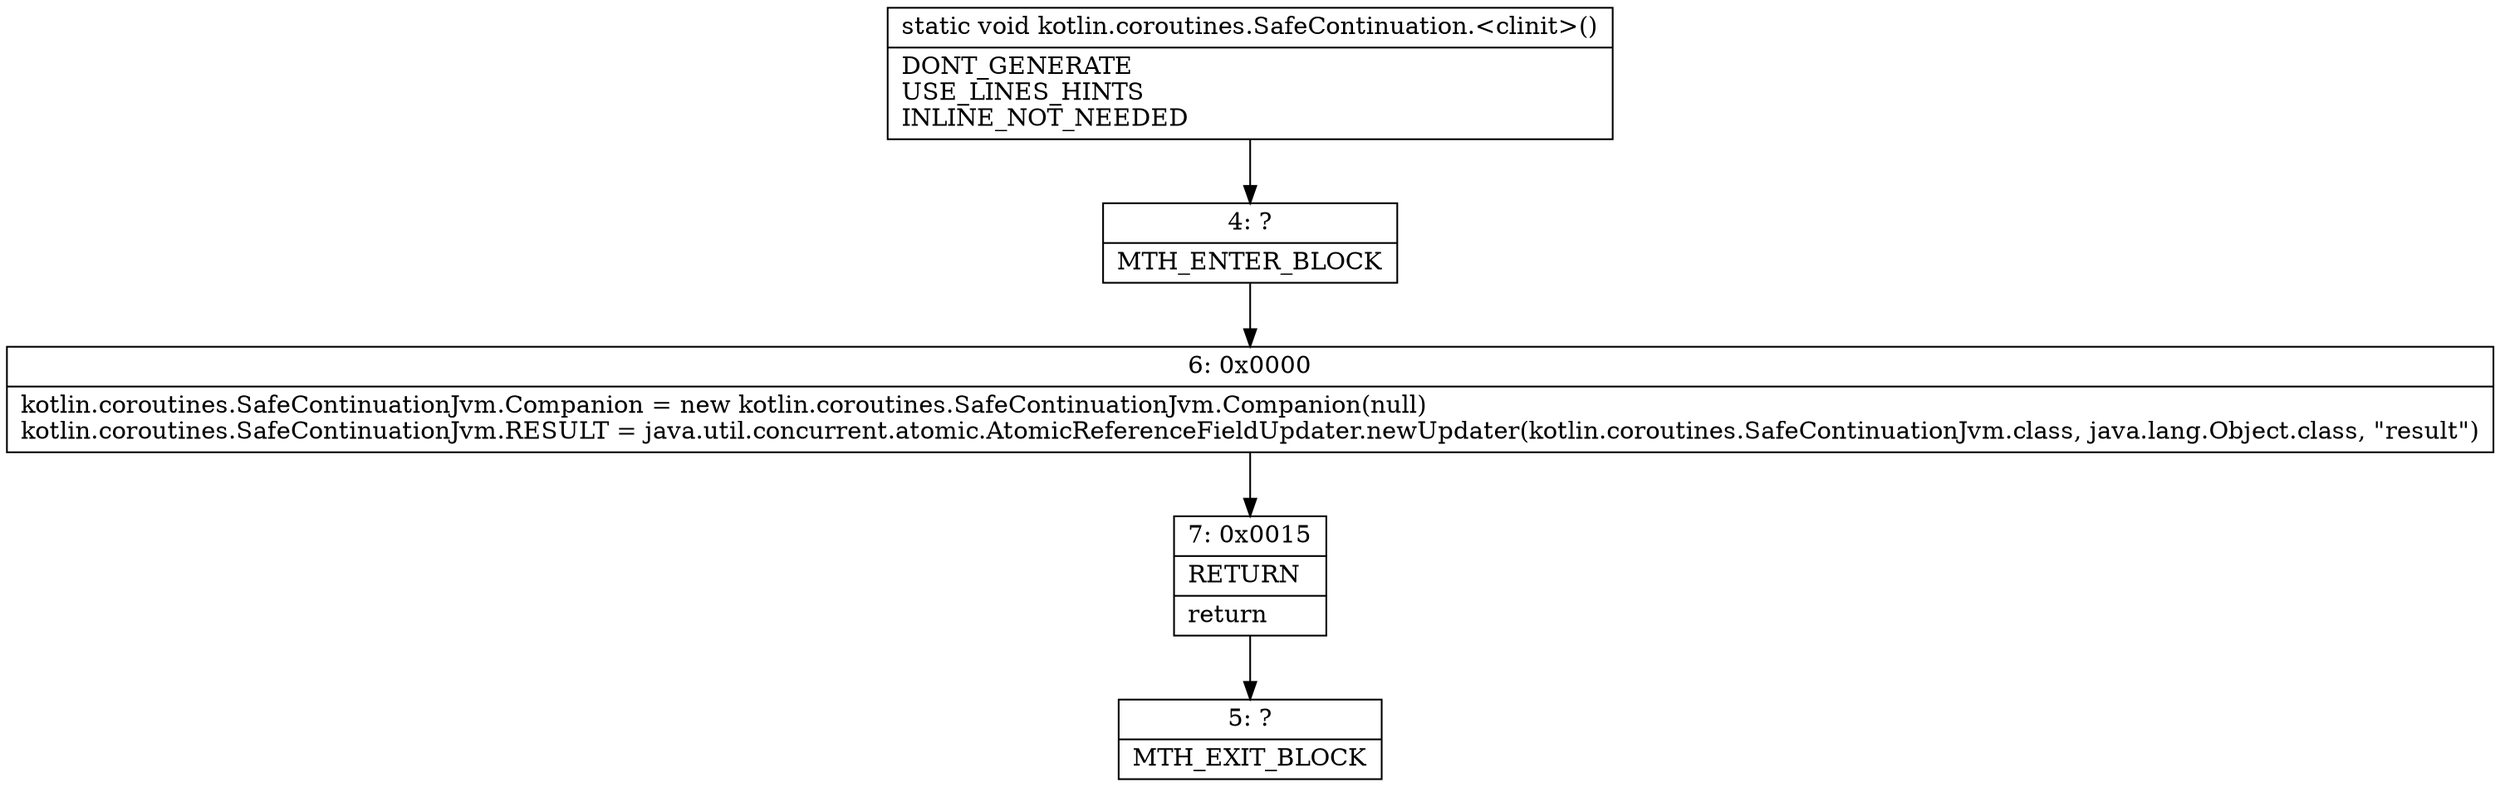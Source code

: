 digraph "CFG forkotlin.coroutines.SafeContinuation.\<clinit\>()V" {
Node_4 [shape=record,label="{4\:\ ?|MTH_ENTER_BLOCK\l}"];
Node_6 [shape=record,label="{6\:\ 0x0000|kotlin.coroutines.SafeContinuationJvm.Companion = new kotlin.coroutines.SafeContinuationJvm.Companion(null)\lkotlin.coroutines.SafeContinuationJvm.RESULT = java.util.concurrent.atomic.AtomicReferenceFieldUpdater.newUpdater(kotlin.coroutines.SafeContinuationJvm.class, java.lang.Object.class, \"result\")\l}"];
Node_7 [shape=record,label="{7\:\ 0x0015|RETURN\l|return\l}"];
Node_5 [shape=record,label="{5\:\ ?|MTH_EXIT_BLOCK\l}"];
MethodNode[shape=record,label="{static void kotlin.coroutines.SafeContinuation.\<clinit\>()  | DONT_GENERATE\lUSE_LINES_HINTS\lINLINE_NOT_NEEDED\l}"];
MethodNode -> Node_4;Node_4 -> Node_6;
Node_6 -> Node_7;
Node_7 -> Node_5;
}

